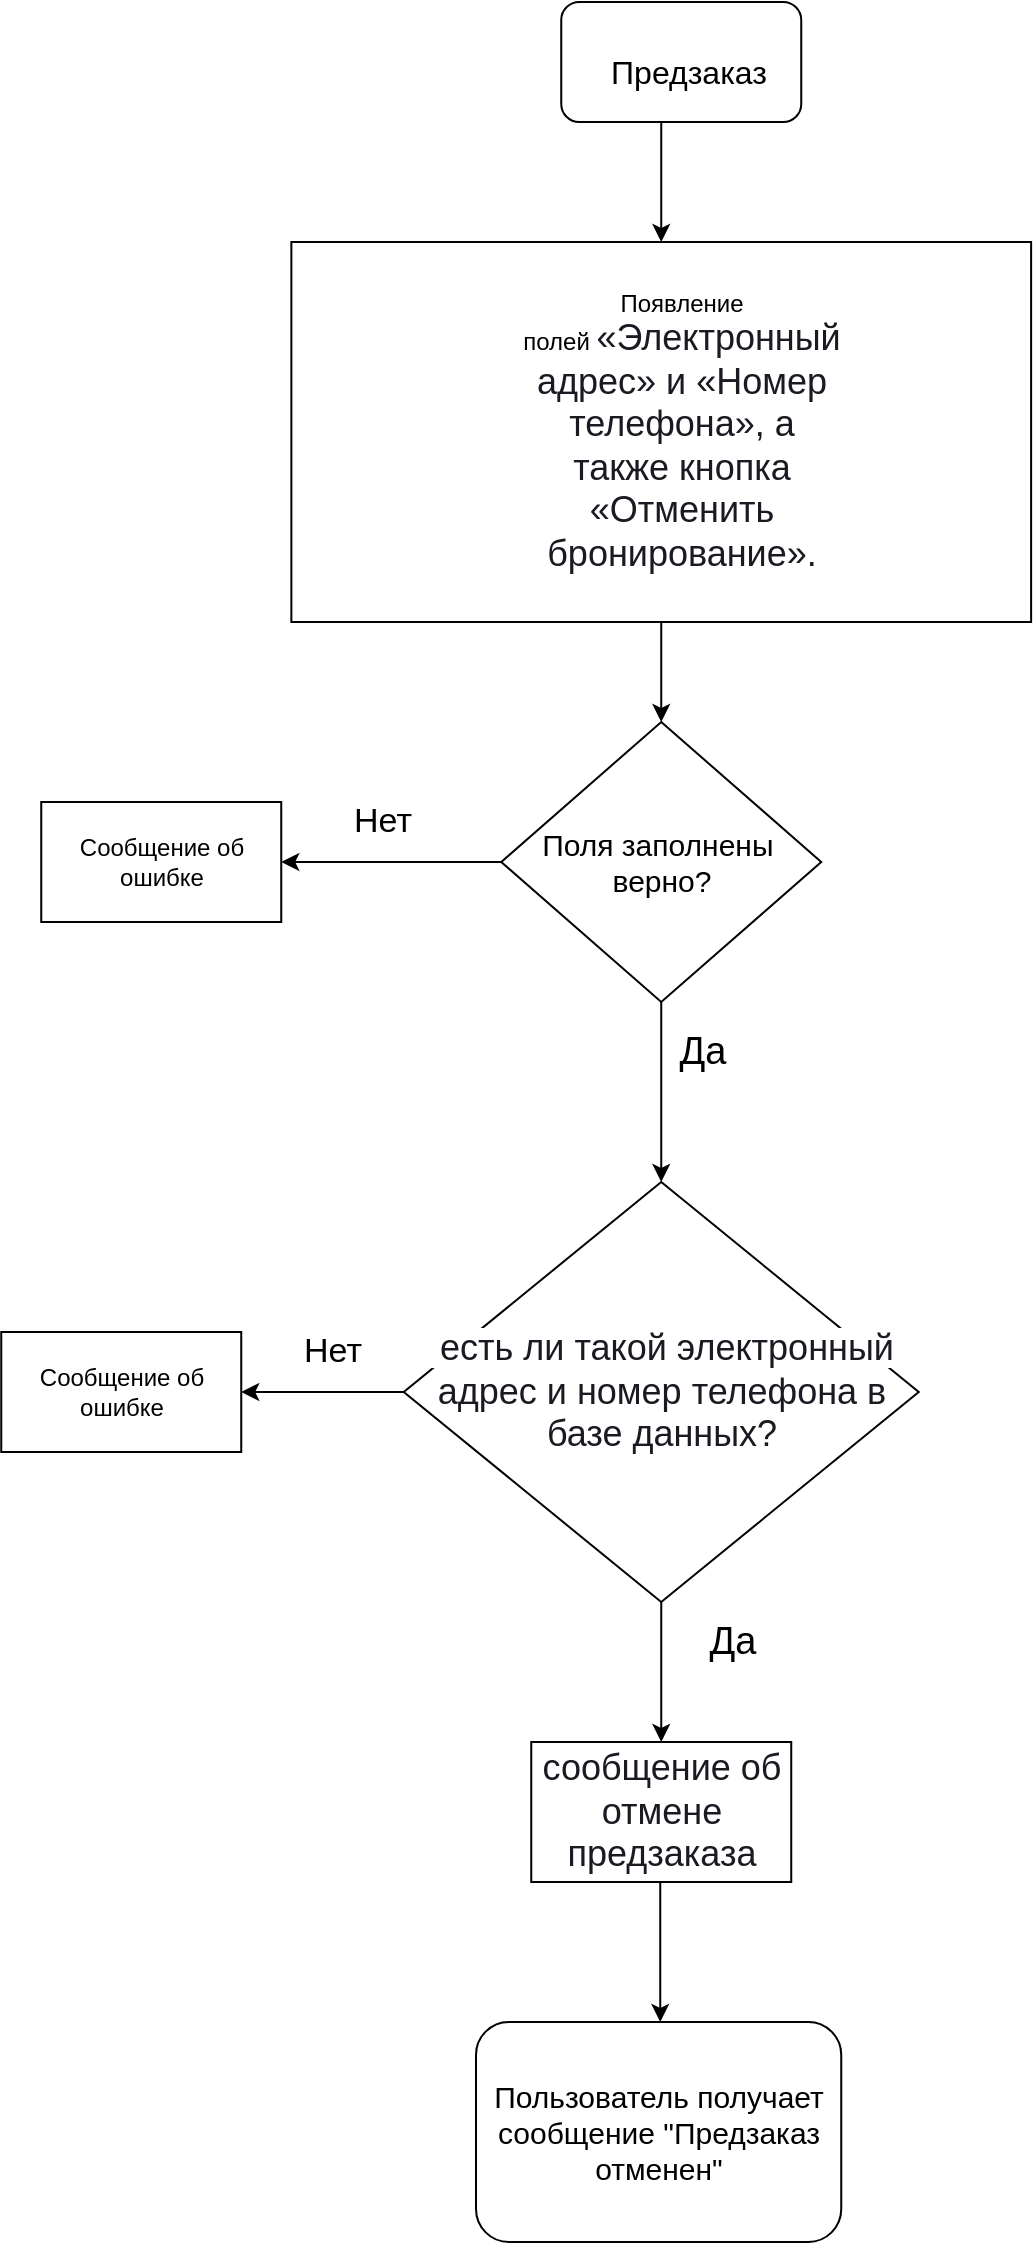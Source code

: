 <mxfile version="20.4.1" type="github">
  <diagram id="i3rPFqxi9VRxn4lQThNE" name="Страница 1">
    <mxGraphModel dx="920" dy="551" grid="1" gridSize="10" guides="1" tooltips="1" connect="1" arrows="1" fold="1" page="1" pageScale="1" pageWidth="827" pageHeight="1169" math="0" shadow="0">
      <root>
        <mxCell id="0" />
        <mxCell id="1" parent="0" />
        <mxCell id="OXUGKQB3-935wtRWINqi-3" value="" style="endArrow=classic;html=1;rounded=0;" edge="1" parent="1">
          <mxGeometry width="50" height="50" relative="1" as="geometry">
            <mxPoint x="360" y="140" as="sourcePoint" />
            <mxPoint x="360" y="210" as="targetPoint" />
          </mxGeometry>
        </mxCell>
        <mxCell id="OXUGKQB3-935wtRWINqi-25" value="&lt;font style=&quot;font-size: 15px;&quot;&gt;Пользователь получает сообщение &quot;Предзаказ отменен&quot;&lt;/font&gt;" style="rounded=1;whiteSpace=wrap;html=1;" vertex="1" parent="1">
          <mxGeometry x="370" y="1030" width="182.62" height="110" as="geometry" />
        </mxCell>
        <mxCell id="OXUGKQB3-935wtRWINqi-26" value="&lt;font style=&quot;font-size: 16px;&quot;&gt;Предзаказ&lt;/font&gt;" style="text;html=1;strokeColor=none;fillColor=none;align=center;verticalAlign=middle;whiteSpace=wrap;rounded=0;" vertex="1" parent="1">
          <mxGeometry x="426.62" y="25" width="76" height="25" as="geometry" />
        </mxCell>
        <mxCell id="OXUGKQB3-935wtRWINqi-27" value="" style="endArrow=classic;html=1;rounded=0;" edge="1" parent="1">
          <mxGeometry width="50" height="50" relative="1" as="geometry">
            <mxPoint x="462.62" y="70" as="sourcePoint" />
            <mxPoint x="462.62" y="140" as="targetPoint" />
          </mxGeometry>
        </mxCell>
        <mxCell id="OXUGKQB3-935wtRWINqi-28" value="" style="rounded=0;whiteSpace=wrap;html=1;" vertex="1" parent="1">
          <mxGeometry x="277.68" y="140" width="369.88" height="190" as="geometry" />
        </mxCell>
        <mxCell id="OXUGKQB3-935wtRWINqi-29" value="Появление полей&amp;nbsp;&lt;span style=&quot;color: rgb(26, 27, 34); font-family: &amp;quot;YS Text&amp;quot;, Arial, Helvetica, sans-serif; font-size: 18px; text-align: start; background-color: rgb(255, 255, 255);&quot;&gt;«Электронный адрес» и «Номер телефона», а также кнопка «Отменить бронирование».&lt;/span&gt;" style="text;html=1;strokeColor=none;fillColor=none;align=center;verticalAlign=middle;whiteSpace=wrap;rounded=0;" vertex="1" parent="1">
          <mxGeometry x="442.62" y="220" width="60" height="30" as="geometry" />
        </mxCell>
        <mxCell id="OXUGKQB3-935wtRWINqi-30" value="&lt;font style=&quot;font-size: 15px;&quot;&gt;Поля заполнены&amp;nbsp;&lt;br&gt;верно?&lt;/font&gt;" style="rhombus;whiteSpace=wrap;html=1;" vertex="1" parent="1">
          <mxGeometry x="382.62" y="380" width="160" height="140" as="geometry" />
        </mxCell>
        <mxCell id="OXUGKQB3-935wtRWINqi-31" value="" style="endArrow=classic;html=1;rounded=0;exitX=0.5;exitY=1;exitDx=0;exitDy=0;" edge="1" source="OXUGKQB3-935wtRWINqi-28" parent="1">
          <mxGeometry width="50" height="50" relative="1" as="geometry">
            <mxPoint x="432.62" y="380" as="sourcePoint" />
            <mxPoint x="462.62" y="380" as="targetPoint" />
          </mxGeometry>
        </mxCell>
        <mxCell id="OXUGKQB3-935wtRWINqi-32" value="Сообщение об ошибке" style="rounded=0;whiteSpace=wrap;html=1;" vertex="1" parent="1">
          <mxGeometry x="152.62" y="420" width="120" height="60" as="geometry" />
        </mxCell>
        <mxCell id="OXUGKQB3-935wtRWINqi-33" value="" style="endArrow=classic;html=1;rounded=0;exitX=0;exitY=0.5;exitDx=0;exitDy=0;entryX=1;entryY=0.5;entryDx=0;entryDy=0;" edge="1" source="OXUGKQB3-935wtRWINqi-30" target="OXUGKQB3-935wtRWINqi-32" parent="1">
          <mxGeometry width="50" height="50" relative="1" as="geometry">
            <mxPoint x="312.62" y="590" as="sourcePoint" />
            <mxPoint x="362.62" y="540" as="targetPoint" />
          </mxGeometry>
        </mxCell>
        <mxCell id="OXUGKQB3-935wtRWINqi-34" value="" style="endArrow=classic;html=1;rounded=0;exitX=0.5;exitY=1;exitDx=0;exitDy=0;" edge="1" source="OXUGKQB3-935wtRWINqi-30" parent="1">
          <mxGeometry width="50" height="50" relative="1" as="geometry">
            <mxPoint x="392.62" y="460" as="sourcePoint" />
            <mxPoint x="462.62" y="610" as="targetPoint" />
          </mxGeometry>
        </mxCell>
        <mxCell id="OXUGKQB3-935wtRWINqi-35" value="&lt;font style=&quot;font-size: 17px;&quot;&gt;Нет&lt;/font&gt;" style="text;html=1;align=center;verticalAlign=middle;resizable=0;points=[];autosize=1;strokeColor=none;fillColor=none;" vertex="1" parent="1">
          <mxGeometry x="297.62" y="415" width="50" height="30" as="geometry" />
        </mxCell>
        <mxCell id="OXUGKQB3-935wtRWINqi-36" value="&lt;font style=&quot;font-size: 19px;&quot;&gt;Да&lt;/font&gt;" style="text;html=1;align=center;verticalAlign=middle;resizable=0;points=[];autosize=1;strokeColor=none;fillColor=none;" vertex="1" parent="1">
          <mxGeometry x="457.62" y="525" width="50" height="40" as="geometry" />
        </mxCell>
        <mxCell id="OXUGKQB3-935wtRWINqi-37" value="&lt;span style=&quot;color: rgb(26, 27, 34); font-family: &amp;quot;YS Text&amp;quot;, Arial, Helvetica, sans-serif; font-size: 18px; text-align: left; background-color: rgb(255, 255, 255);&quot;&gt;&amp;nbsp;есть ли такой электронный адрес и номер телефона в базе данных?&lt;/span&gt;" style="rhombus;whiteSpace=wrap;html=1;fontSize=16;" vertex="1" parent="1">
          <mxGeometry x="333.87" y="610" width="257.5" height="210" as="geometry" />
        </mxCell>
        <mxCell id="OXUGKQB3-935wtRWINqi-38" value="" style="endArrow=classic;html=1;rounded=0;exitX=0;exitY=0.5;exitDx=0;exitDy=0;" edge="1" source="OXUGKQB3-935wtRWINqi-37" parent="1">
          <mxGeometry width="50" height="50" relative="1" as="geometry">
            <mxPoint x="472.62" y="530" as="sourcePoint" />
            <mxPoint x="252.62" y="715" as="targetPoint" />
          </mxGeometry>
        </mxCell>
        <mxCell id="OXUGKQB3-935wtRWINqi-39" value="" style="endArrow=classic;html=1;rounded=0;fontSize=16;exitX=0.5;exitY=1;exitDx=0;exitDy=0;" edge="1" source="OXUGKQB3-935wtRWINqi-37" parent="1">
          <mxGeometry width="50" height="50" relative="1" as="geometry">
            <mxPoint x="322.62" y="890" as="sourcePoint" />
            <mxPoint x="462.62" y="890" as="targetPoint" />
          </mxGeometry>
        </mxCell>
        <mxCell id="OXUGKQB3-935wtRWINqi-40" value="&lt;font style=&quot;font-size: 19px;&quot;&gt;Да&lt;/font&gt;" style="text;html=1;align=center;verticalAlign=middle;resizable=0;points=[];autosize=1;strokeColor=none;fillColor=none;" vertex="1" parent="1">
          <mxGeometry x="472.62" y="820" width="50" height="40" as="geometry" />
        </mxCell>
        <mxCell id="OXUGKQB3-935wtRWINqi-41" value="&lt;font style=&quot;font-size: 17px;&quot;&gt;Нет&lt;/font&gt;" style="text;html=1;align=center;verticalAlign=middle;resizable=0;points=[];autosize=1;strokeColor=none;fillColor=none;" vertex="1" parent="1">
          <mxGeometry x="272.62" y="680" width="50" height="30" as="geometry" />
        </mxCell>
        <mxCell id="OXUGKQB3-935wtRWINqi-42" value="Сообщение об ошибке" style="rounded=0;whiteSpace=wrap;html=1;" vertex="1" parent="1">
          <mxGeometry x="132.62" y="685" width="120" height="60" as="geometry" />
        </mxCell>
        <mxCell id="OXUGKQB3-935wtRWINqi-43" value="&lt;span style=&quot;color: rgb(26, 27, 34); font-family: &amp;quot;YS Text&amp;quot;, Arial, Helvetica, sans-serif; font-size: 18px; text-align: left; background-color: rgb(255, 255, 255);&quot;&gt;сообщение об отмене предзаказа&lt;/span&gt;" style="rounded=0;whiteSpace=wrap;html=1;" vertex="1" parent="1">
          <mxGeometry x="397.62" y="890" width="130" height="70" as="geometry" />
        </mxCell>
        <mxCell id="OXUGKQB3-935wtRWINqi-44" value="" style="endArrow=classic;html=1;rounded=0;fontSize=16;exitX=0.5;exitY=1;exitDx=0;exitDy=0;" edge="1" parent="1">
          <mxGeometry width="50" height="50" relative="1" as="geometry">
            <mxPoint x="462.12" y="960" as="sourcePoint" />
            <mxPoint x="462.12" y="1030" as="targetPoint" />
          </mxGeometry>
        </mxCell>
        <mxCell id="OXUGKQB3-935wtRWINqi-45" value="" style="rounded=1;whiteSpace=wrap;html=1;" vertex="1" parent="1">
          <mxGeometry x="412.62" y="20" width="120" height="60" as="geometry" />
        </mxCell>
        <mxCell id="OXUGKQB3-935wtRWINqi-46" value="&lt;font style=&quot;font-size: 16px;&quot;&gt;Предзаказ&lt;/font&gt;" style="text;html=1;strokeColor=none;fillColor=none;align=center;verticalAlign=middle;whiteSpace=wrap;rounded=0;" vertex="1" parent="1">
          <mxGeometry x="440" y="50" width="72.62" height="10" as="geometry" />
        </mxCell>
      </root>
    </mxGraphModel>
  </diagram>
</mxfile>
